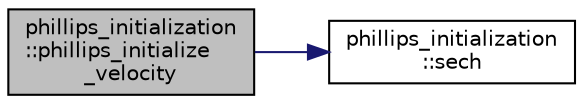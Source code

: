digraph "phillips_initialization::phillips_initialize_velocity"
{
 // INTERACTIVE_SVG=YES
 // LATEX_PDF_SIZE
  edge [fontname="Helvetica",fontsize="10",labelfontname="Helvetica",labelfontsize="10"];
  node [fontname="Helvetica",fontsize="10",shape=record];
  rankdir="LR";
  Node1 [label="phillips_initialization\l::phillips_initialize\l_velocity",height=0.2,width=0.4,color="black", fillcolor="grey75", style="filled", fontcolor="black",tooltip="Initialize the velocity fields for the Phillips model test case."];
  Node1 -> Node2 [color="midnightblue",fontsize="10",style="solid",fontname="Helvetica"];
  Node2 [label="phillips_initialization\l::sech",height=0.2,width=0.4,color="black", fillcolor="white", style="filled",URL="$namespacephillips__initialization.html#a88d1be48e4a24bdcefce251a16a0ea10",tooltip="sech calculates the hyperbolic secant."];
}
